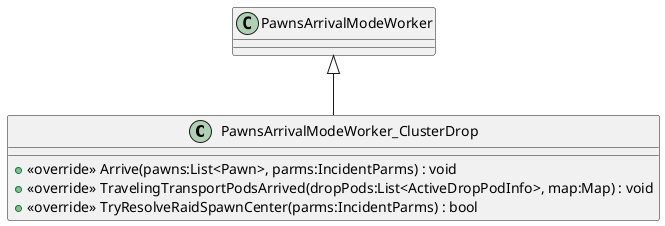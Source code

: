 @startuml
class PawnsArrivalModeWorker_ClusterDrop {
    + <<override>> Arrive(pawns:List<Pawn>, parms:IncidentParms) : void
    + <<override>> TravelingTransportPodsArrived(dropPods:List<ActiveDropPodInfo>, map:Map) : void
    + <<override>> TryResolveRaidSpawnCenter(parms:IncidentParms) : bool
}
PawnsArrivalModeWorker <|-- PawnsArrivalModeWorker_ClusterDrop
@enduml
